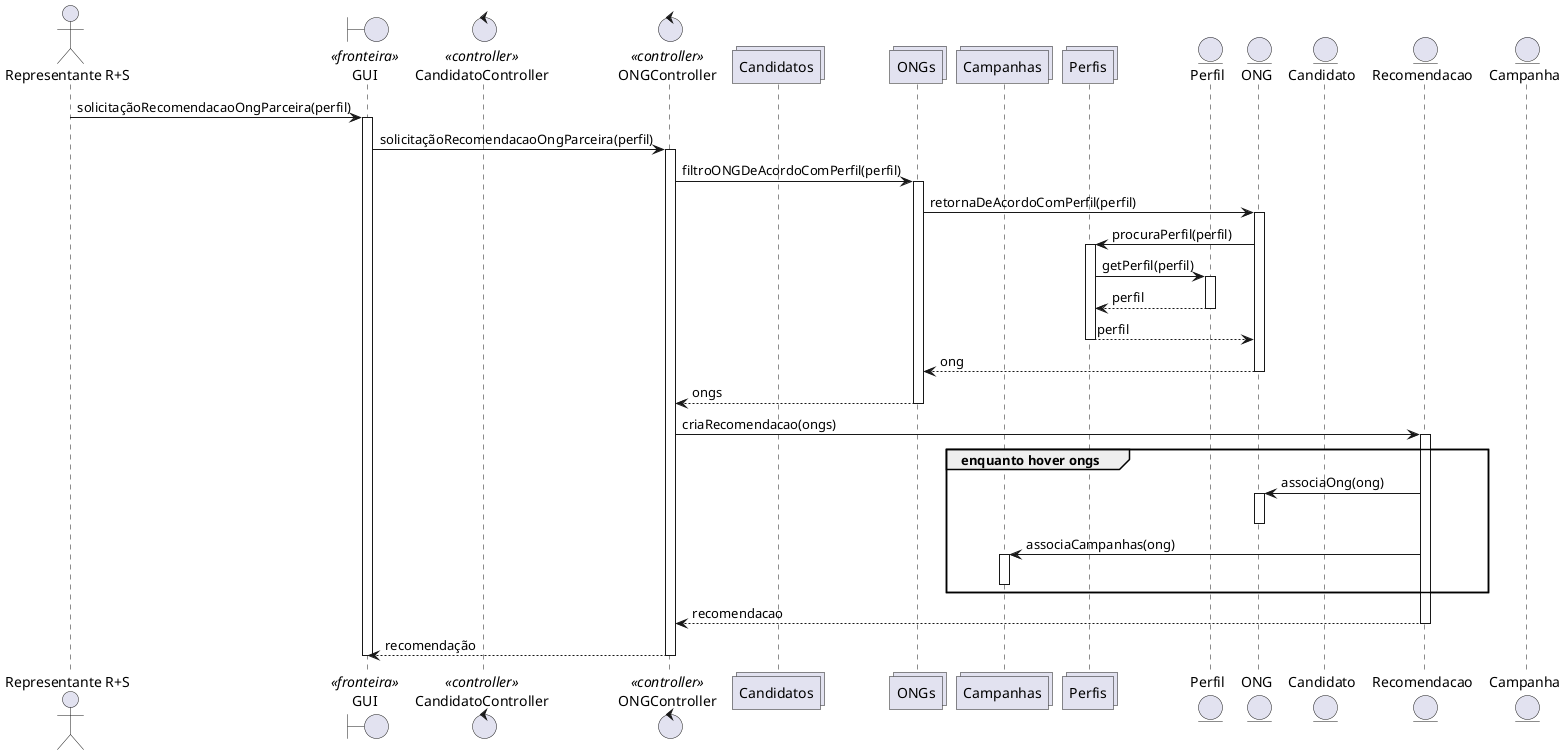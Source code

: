 
@startuml
actor "Representante R+S" as representante
boundary "GUI" as gui <<fronteira>>
control "CandidatoController" as candidatoController <<controller>>
control "ONGController" as ongController<<controller>>

collections "Candidatos" as candidatos
collections "ONGs" as ongs
collections "Campanhas" as campanhas
collections "Perfis" as perfis

entity "Perfil" as perfil
entity "ONG" as ong
entity "Candidato" as candidato
entity "Recomendacao" as recomendacao
entity "Campanha" as campanha


representante -> gui: solicitaçãoRecomendacaoOngParceira(perfil)
activate gui
    gui -> ongController: solicitaçãoRecomendacaoOngParceira(perfil)
    activate ongController
        ongController -> ongs: filtroONGDeAcordoComPerfil(perfil)
        activate ongs
            ongs -> ong: retornaDeAcordoComPerfil(perfil)
            
            activate ong
                ong -> perfis: procuraPerfil(perfil)
                activate  perfis
                    perfis -> perfil: getPerfil(perfil)
                        activate perfil
                            perfil --> perfis: perfil
                        deactivate perfil
                    perfis --> ong: perfil
                deactivate perfis
                ong --> ongs: ong
            deactivate ong
            ongs --> ongController: ongs

        deactivate ongs


        ongController -> recomendacao: criaRecomendacao(ongs)
        activate recomendacao
            group  enquanto hover ongs
                recomendacao -> ong: associaOng(ong)
                activate ong
                deactivate ong
                recomendacao -> campanhas: associaCampanhas(ong)
                activate campanhas
                    
                deactivate campanhas
            end
            recomendacao --> ongController: recomendacao
        deactivate recomendacao
        ongController --> gui: recomendação 
    deactivate ongController
deactivate gui


@enduml